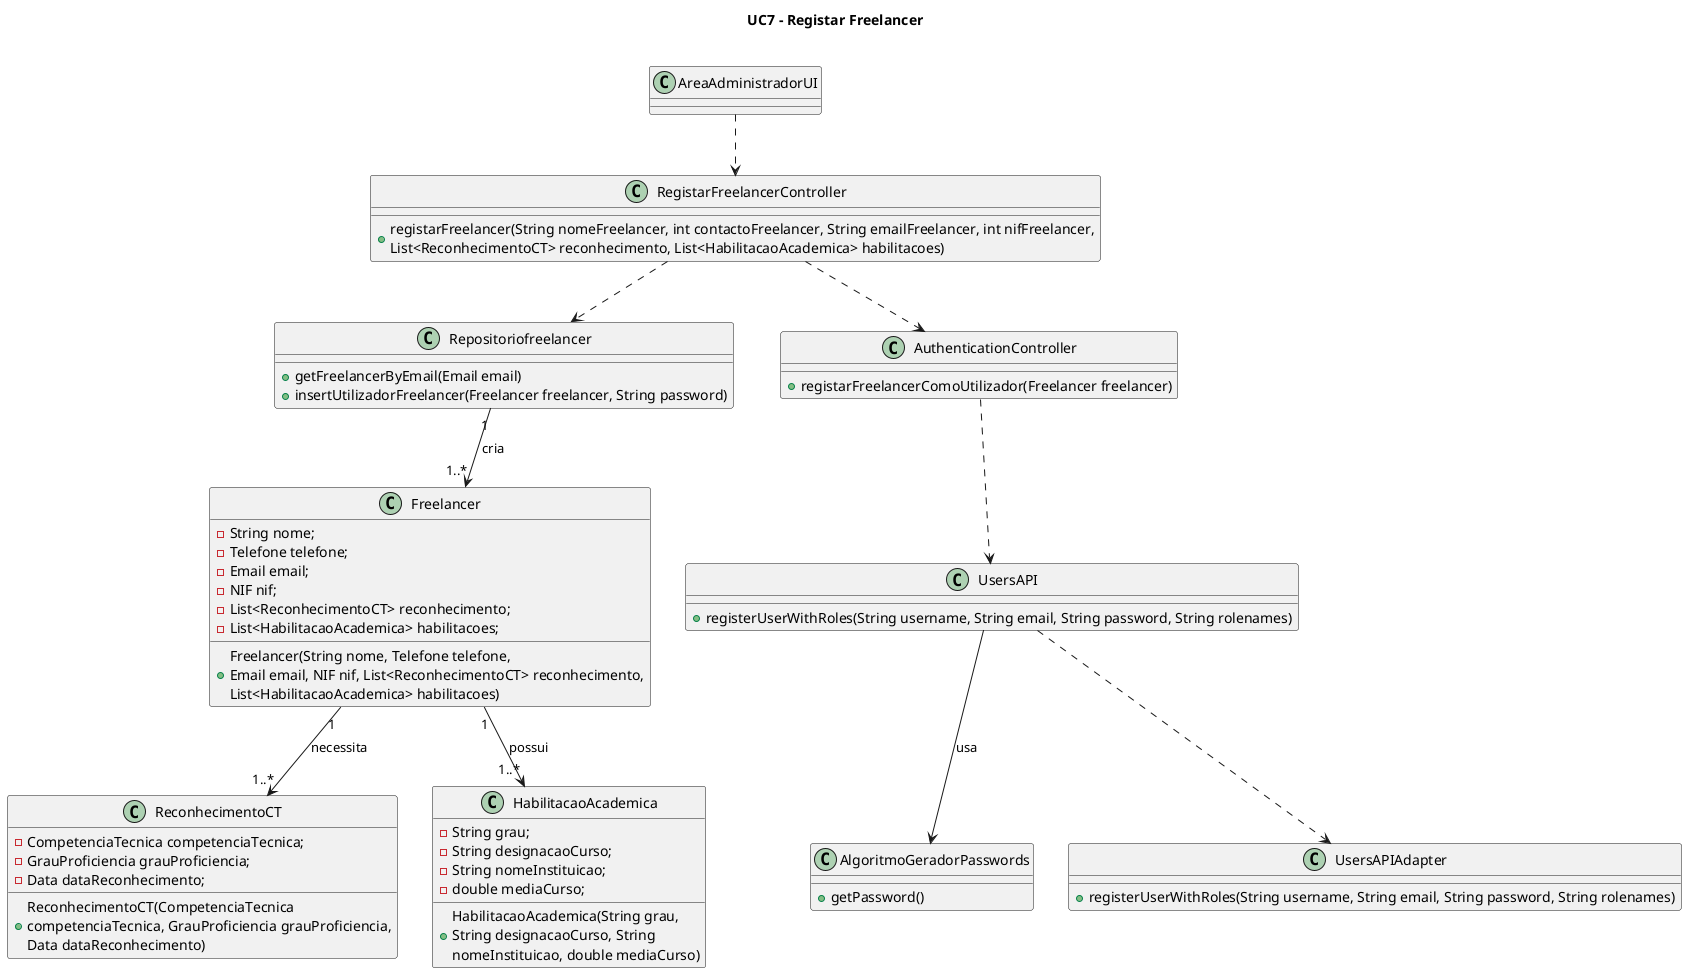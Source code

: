 @startuml

title UC7 - Registar Freelancer \n

Class AreaAdministradorUI {
}

Class RegistarFreelancerController {
    +registarFreelancer(String nomeFreelancer, int contactoFreelancer, String emailFreelancer, int nifFreelancer,\nList<ReconhecimentoCT> reconhecimento, List<HabilitacaoAcademica> habilitacoes)
}

Class Repositoriofreelancer {
    +getFreelancerByEmail(Email email)
    +insertUtilizadorFreelancer(Freelancer freelancer, String password)
}

Class Freelancer {
    - String nome;
    - Telefone telefone;
    - Email email;
    - NIF nif;
    - List<ReconhecimentoCT> reconhecimento;
    - List<HabilitacaoAcademica> habilitacoes;
    + Freelancer(String nome, Telefone telefone,\nEmail email, NIF nif, List<ReconhecimentoCT> reconhecimento,\nList<HabilitacaoAcademica> habilitacoes)
}

Class ReconhecimentoCT {
    - CompetenciaTecnica competenciaTecnica;
    - GrauProficiencia grauProficiencia;
    - Data dataReconhecimento;

    + ReconhecimentoCT(CompetenciaTecnica\ncompetenciaTecnica, GrauProficiencia grauProficiencia,\nData dataReconhecimento)
}

Class HabilitacaoAcademica {
    - String grau;
    - String designacaoCurso;
    - String nomeInstituicao;
    - double mediaCurso;

    + HabilitacaoAcademica(String grau,\nString designacaoCurso, String\nnomeInstituicao, double mediaCurso)
}



Class AlgoritmoGeradorPasswords {
    +getPassword()
}

class AuthenticationController {
    +registarFreelancerComoUtilizador(Freelancer freelancer)
}

class UsersAPI {
    +registerUserWithRoles(String username, String email, String password, String rolenames)
}

class UsersAPIAdapter {
    +registerUserWithRoles(String username, String email, String password, String rolenames)
}



AreaAdministradorUI ..> RegistarFreelancerController
RegistarFreelancerController ..> AuthenticationController
RegistarFreelancerController ..> Repositoriofreelancer
AuthenticationController ..> UsersAPI
UsersAPI --> AlgoritmoGeradorPasswords : usa
UsersAPI ..> UsersAPIAdapter
Repositoriofreelancer "1"--> "1..*" Freelancer : cria
Freelancer "1" --> "1..*" ReconhecimentoCT : necessita
Freelancer "1" --> "1..*" HabilitacaoAcademica : possui

@enduml